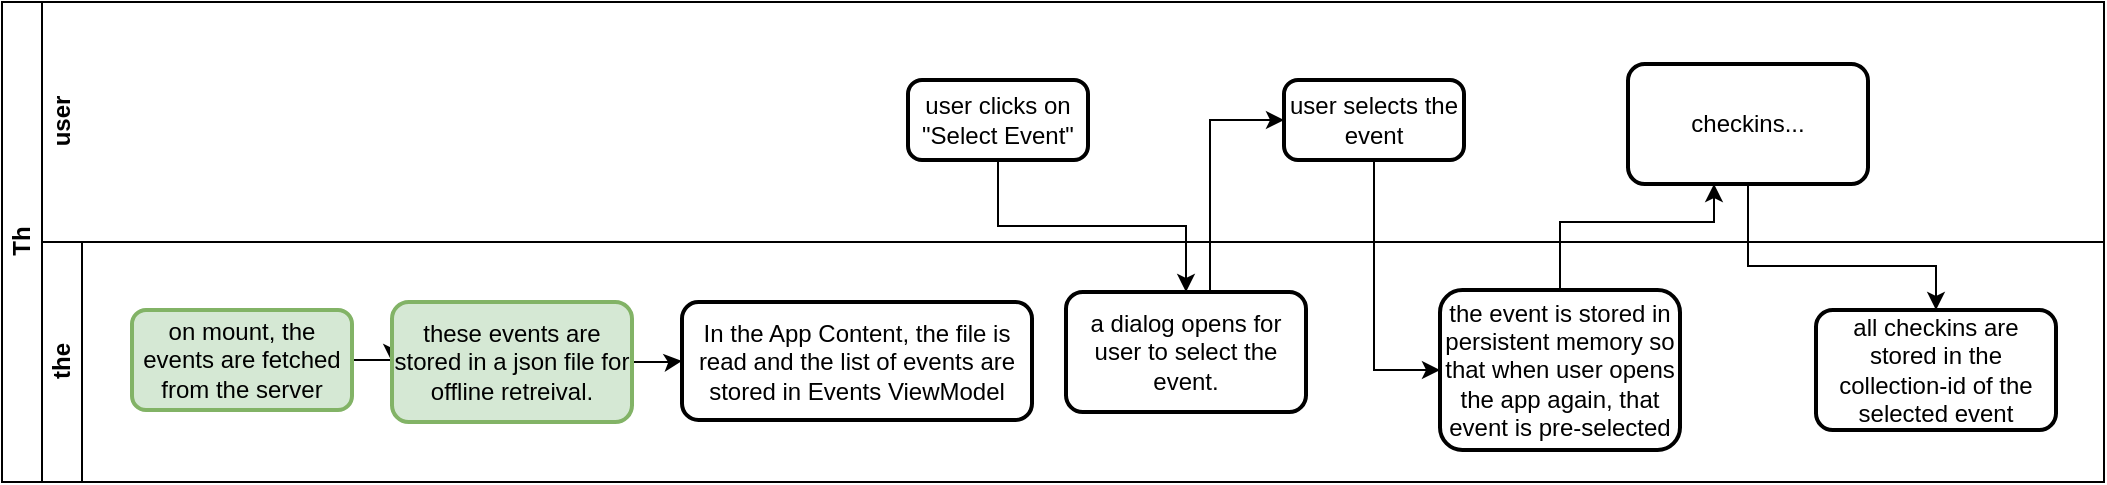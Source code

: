 <mxfile version="22.1.15" type="github">
  <diagram name="Page-1" id="e16I_iggwwKTDk8mDlf-">
    <mxGraphModel dx="734" dy="409" grid="0" gridSize="10" guides="1" tooltips="1" connect="1" arrows="1" fold="1" page="0" pageScale="1" pageWidth="850" pageHeight="1100" math="0" shadow="0">
      <root>
        <mxCell id="0" />
        <mxCell id="1" parent="0" />
        <mxCell id="yOfnd-_MH76rNG8jAbrq-1" value="Th" style="swimlane;childLayout=stackLayout;resizeParent=1;resizeParentMax=0;horizontal=0;startSize=20;horizontalStack=0;html=1;" parent="1" vertex="1">
          <mxGeometry x="30" y="62" width="1051" height="240" as="geometry">
            <mxRectangle x="60" y="50" width="32" height="104" as="alternateBounds" />
          </mxGeometry>
        </mxCell>
        <mxCell id="yOfnd-_MH76rNG8jAbrq-2" value="&lt;div&gt;user&lt;/div&gt;" style="swimlane;startSize=20;horizontal=0;html=1;glass=0;swimlaneLine=0;rounded=0;arcSize=0;shadow=0;" parent="yOfnd-_MH76rNG8jAbrq-1" vertex="1">
          <mxGeometry x="20" width="1031" height="120" as="geometry">
            <mxRectangle x="20" width="558" height="26" as="alternateBounds" />
          </mxGeometry>
        </mxCell>
        <mxCell id="yOfnd-_MH76rNG8jAbrq-3" value="the" style="swimlane;startSize=20;horizontal=0;html=1;" parent="yOfnd-_MH76rNG8jAbrq-1" vertex="1">
          <mxGeometry x="20" y="120" width="1031" height="120" as="geometry" />
        </mxCell>
        <mxCell id="yOfnd-_MH76rNG8jAbrq-5" value="user clicks on &quot;Select Event&quot;" style="rounded=1;whiteSpace=wrap;html=1;absoluteArcSize=1;arcSize=14;strokeWidth=2;" parent="yOfnd-_MH76rNG8jAbrq-3" vertex="1">
          <mxGeometry x="433" y="-81" width="90" height="40" as="geometry" />
        </mxCell>
        <mxCell id="5NzwI8vK-NiVtR_CG50q-19" value="user selects the event" style="rounded=1;whiteSpace=wrap;html=1;absoluteArcSize=1;arcSize=14;strokeWidth=2;" vertex="1" parent="yOfnd-_MH76rNG8jAbrq-3">
          <mxGeometry x="621" y="-81" width="90" height="40" as="geometry" />
        </mxCell>
        <mxCell id="5NzwI8vK-NiVtR_CG50q-21" value="checkins..." style="whiteSpace=wrap;html=1;rounded=1;arcSize=14;strokeWidth=2;" vertex="1" parent="yOfnd-_MH76rNG8jAbrq-3">
          <mxGeometry x="793" y="-89" width="120" height="60" as="geometry" />
        </mxCell>
        <mxCell id="5NzwI8vK-NiVtR_CG50q-25" value="" style="edgeStyle=orthogonalEdgeStyle;rounded=0;orthogonalLoop=1;jettySize=auto;html=1;" edge="1" parent="yOfnd-_MH76rNG8jAbrq-3" source="yOfnd-_MH76rNG8jAbrq-6" target="5NzwI8vK-NiVtR_CG50q-24">
          <mxGeometry relative="1" as="geometry" />
        </mxCell>
        <mxCell id="yOfnd-_MH76rNG8jAbrq-6" value="on mount, the events are fetched from the server" style="rounded=1;whiteSpace=wrap;html=1;absoluteArcSize=1;arcSize=14;strokeWidth=2;fillColor=#d5e8d4;strokeColor=#82b366;" parent="yOfnd-_MH76rNG8jAbrq-3" vertex="1">
          <mxGeometry x="45" y="34" width="110" height="50" as="geometry" />
        </mxCell>
        <mxCell id="5NzwI8vK-NiVtR_CG50q-1" value="a dialog opens for user to select the event." style="whiteSpace=wrap;html=1;rounded=1;arcSize=14;strokeWidth=2;" vertex="1" parent="yOfnd-_MH76rNG8jAbrq-3">
          <mxGeometry x="512" y="25" width="120" height="60" as="geometry" />
        </mxCell>
        <mxCell id="5NzwI8vK-NiVtR_CG50q-14" value="the event is stored in persistent memory so that when user opens the app again, that event is pre-selected" style="whiteSpace=wrap;html=1;rounded=1;arcSize=14;strokeWidth=2;" vertex="1" parent="yOfnd-_MH76rNG8jAbrq-3">
          <mxGeometry x="699" y="24" width="120" height="80" as="geometry" />
        </mxCell>
        <mxCell id="5NzwI8vK-NiVtR_CG50q-16" value="all checkins are stored in the collection-id of the selected event" style="whiteSpace=wrap;html=1;rounded=1;arcSize=14;strokeWidth=2;" vertex="1" parent="yOfnd-_MH76rNG8jAbrq-3">
          <mxGeometry x="887" y="34" width="120" height="60" as="geometry" />
        </mxCell>
        <mxCell id="5NzwI8vK-NiVtR_CG50q-2" value="" style="edgeStyle=orthogonalEdgeStyle;rounded=0;orthogonalLoop=1;jettySize=auto;html=1;" edge="1" parent="yOfnd-_MH76rNG8jAbrq-3" source="yOfnd-_MH76rNG8jAbrq-5" target="5NzwI8vK-NiVtR_CG50q-1">
          <mxGeometry relative="1" as="geometry" />
        </mxCell>
        <mxCell id="5NzwI8vK-NiVtR_CG50q-15" value="" style="edgeStyle=orthogonalEdgeStyle;rounded=0;orthogonalLoop=1;jettySize=auto;html=1;entryX=0;entryY=0.5;entryDx=0;entryDy=0;" edge="1" parent="yOfnd-_MH76rNG8jAbrq-3" source="5NzwI8vK-NiVtR_CG50q-1" target="5NzwI8vK-NiVtR_CG50q-19">
          <mxGeometry relative="1" as="geometry">
            <Array as="points">
              <mxPoint x="584" y="-61" />
            </Array>
          </mxGeometry>
        </mxCell>
        <mxCell id="5NzwI8vK-NiVtR_CG50q-20" style="edgeStyle=orthogonalEdgeStyle;rounded=0;orthogonalLoop=1;jettySize=auto;html=1;entryX=0;entryY=0.5;entryDx=0;entryDy=0;" edge="1" parent="yOfnd-_MH76rNG8jAbrq-3" source="5NzwI8vK-NiVtR_CG50q-19" target="5NzwI8vK-NiVtR_CG50q-14">
          <mxGeometry relative="1" as="geometry" />
        </mxCell>
        <mxCell id="5NzwI8vK-NiVtR_CG50q-22" value="" style="edgeStyle=orthogonalEdgeStyle;rounded=0;orthogonalLoop=1;jettySize=auto;html=1;" edge="1" parent="yOfnd-_MH76rNG8jAbrq-3" source="5NzwI8vK-NiVtR_CG50q-14" target="5NzwI8vK-NiVtR_CG50q-21">
          <mxGeometry relative="1" as="geometry">
            <Array as="points">
              <mxPoint x="759" y="-10" />
              <mxPoint x="836" y="-10" />
            </Array>
          </mxGeometry>
        </mxCell>
        <mxCell id="5NzwI8vK-NiVtR_CG50q-23" style="edgeStyle=orthogonalEdgeStyle;rounded=0;orthogonalLoop=1;jettySize=auto;html=1;entryX=0.5;entryY=0;entryDx=0;entryDy=0;" edge="1" parent="yOfnd-_MH76rNG8jAbrq-3" source="5NzwI8vK-NiVtR_CG50q-21" target="5NzwI8vK-NiVtR_CG50q-16">
          <mxGeometry relative="1" as="geometry">
            <Array as="points">
              <mxPoint x="853" y="12" />
              <mxPoint x="947" y="12" />
            </Array>
          </mxGeometry>
        </mxCell>
        <mxCell id="5NzwI8vK-NiVtR_CG50q-27" value="" style="edgeStyle=orthogonalEdgeStyle;rounded=0;orthogonalLoop=1;jettySize=auto;html=1;" edge="1" parent="yOfnd-_MH76rNG8jAbrq-3" source="5NzwI8vK-NiVtR_CG50q-24" target="5NzwI8vK-NiVtR_CG50q-26">
          <mxGeometry relative="1" as="geometry" />
        </mxCell>
        <mxCell id="5NzwI8vK-NiVtR_CG50q-24" value="these events are stored in a json file for offline retreival." style="whiteSpace=wrap;html=1;rounded=1;arcSize=14;strokeWidth=2;fillColor=#d5e8d4;strokeColor=#82b366;" vertex="1" parent="yOfnd-_MH76rNG8jAbrq-3">
          <mxGeometry x="175" y="30" width="120" height="60" as="geometry" />
        </mxCell>
        <mxCell id="5NzwI8vK-NiVtR_CG50q-26" value="In the App Content, the file is read and the list of events are stored in Events ViewModel" style="whiteSpace=wrap;html=1;rounded=1;arcSize=14;strokeWidth=2;" vertex="1" parent="yOfnd-_MH76rNG8jAbrq-3">
          <mxGeometry x="320" y="30" width="175" height="59" as="geometry" />
        </mxCell>
      </root>
    </mxGraphModel>
  </diagram>
</mxfile>
